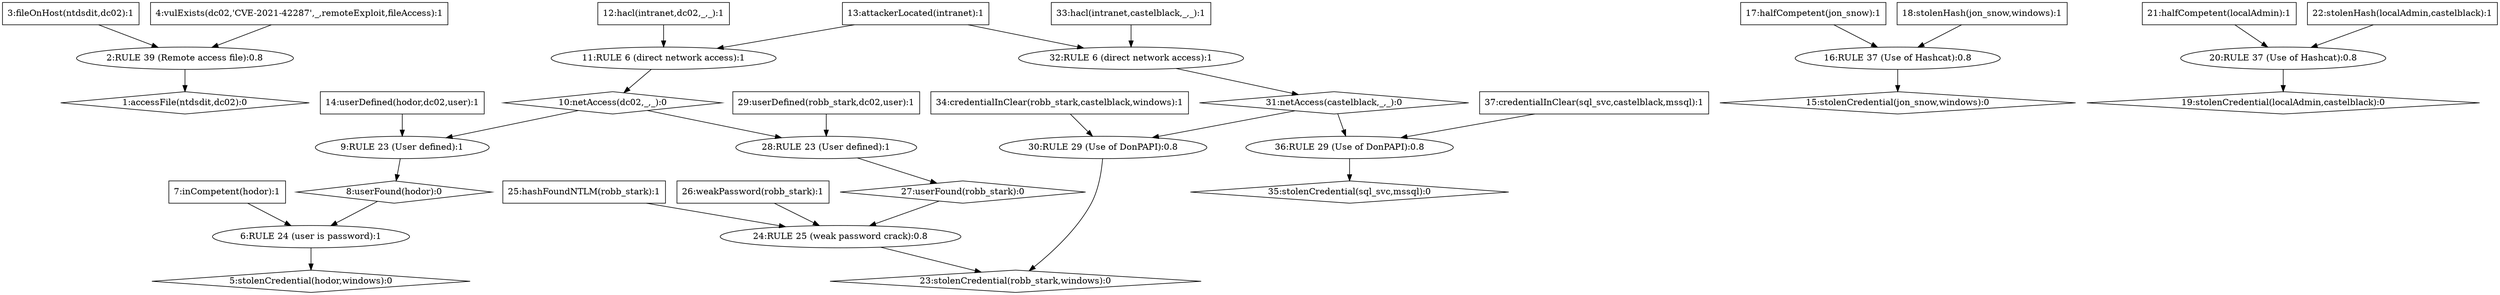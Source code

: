 digraph G {
	1 [label="1:accessFile(ntdsdit,dc02):0",shape=diamond];
	2 [label="2:RULE 39 (Remote access file):0.8",shape=ellipse];
	3 [label="3:fileOnHost(ntdsdit,dc02):1",shape=box];
	4 [label="4:vulExists(dc02,'CVE-2021-42287',_,remoteExploit,fileAccess):1",shape=box];
	5 [label="5:stolenCredential(hodor,windows):0",shape=diamond];
	6 [label="6:RULE 24 (user is password):1",shape=ellipse];
	7 [label="7:inCompetent(hodor):1",shape=box];
	8 [label="8:userFound(hodor):0",shape=diamond];
	9 [label="9:RULE 23 (User defined):1",shape=ellipse];
	10 [label="10:netAccess(dc02,_,_):0",shape=diamond];
	11 [label="11:RULE 6 (direct network access):1",shape=ellipse];
	12 [label="12:hacl(intranet,dc02,_,_):1",shape=box];
	13 [label="13:attackerLocated(intranet):1",shape=box];
	14 [label="14:userDefined(hodor,dc02,user):1",shape=box];
	15 [label="15:stolenCredential(jon_snow,windows):0",shape=diamond];
	16 [label="16:RULE 37 (Use of Hashcat):0.8",shape=ellipse];
	17 [label="17:halfCompetent(jon_snow):1",shape=box];
	18 [label="18:stolenHash(jon_snow,windows):1",shape=box];
	19 [label="19:stolenCredential(localAdmin,castelblack):0",shape=diamond];
	20 [label="20:RULE 37 (Use of Hashcat):0.8",shape=ellipse];
	21 [label="21:halfCompetent(localAdmin):1",shape=box];
	22 [label="22:stolenHash(localAdmin,castelblack):1",shape=box];
	23 [label="23:stolenCredential(robb_stark,windows):0",shape=diamond];
	24 [label="24:RULE 25 (weak password crack):0.8",shape=ellipse];
	25 [label="25:hashFoundNTLM(robb_stark):1",shape=box];
	26 [label="26:weakPassword(robb_stark):1",shape=box];
	27 [label="27:userFound(robb_stark):0",shape=diamond];
	28 [label="28:RULE 23 (User defined):1",shape=ellipse];
	29 [label="29:userDefined(robb_stark,dc02,user):1",shape=box];
	30 [label="30:RULE 29 (Use of DonPAPI):0.8",shape=ellipse];
	31 [label="31:netAccess(castelblack,_,_):0",shape=diamond];
	32 [label="32:RULE 6 (direct network access):1",shape=ellipse];
	33 [label="33:hacl(intranet,castelblack,_,_):1",shape=box];
	34 [label="34:credentialInClear(robb_stark,castelblack,windows):1",shape=box];
	35 [label="35:stolenCredential(sql_svc,mssql):0",shape=diamond];
	36 [label="36:RULE 29 (Use of DonPAPI):0.8",shape=ellipse];
	37 [label="37:credentialInClear(sql_svc,castelblack,mssql):1",shape=box];
	3 -> 	2;
	4 -> 	2;
	2 -> 	1;
	7 -> 	6;
	12 -> 	11;
	13 -> 	11;
	11 -> 	10;
	10 -> 	9;
	14 -> 	9;
	9 -> 	8;
	8 -> 	6;
	6 -> 	5;
	17 -> 	16;
	18 -> 	16;
	16 -> 	15;
	21 -> 	20;
	22 -> 	20;
	20 -> 	19;
	25 -> 	24;
	26 -> 	24;
	10 -> 	28;
	29 -> 	28;
	28 -> 	27;
	27 -> 	24;
	24 -> 	23;
	33 -> 	32;
	13 -> 	32;
	32 -> 	31;
	31 -> 	30;
	34 -> 	30;
	30 -> 	23;
	31 -> 	36;
	37 -> 	36;
	36 -> 	35;
}
